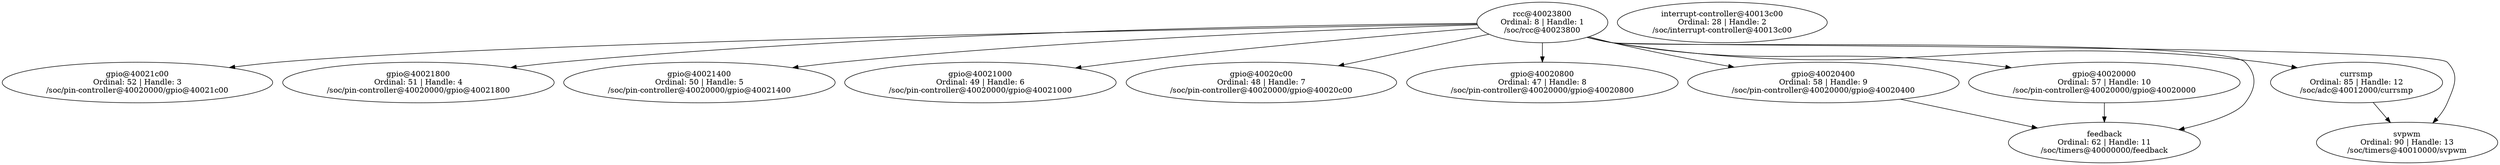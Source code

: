 // C:/Users/Jeppe/projects/spinner/spinner/spinner/build/zephyr/zephyr_pre0.elf
digraph "Device dependency graph" {
	8 [label="rcc@40023800\nOrdinal: 8 | Handle: 1\n/soc/rcc@40023800"]
	28 [label="interrupt-controller@40013c00\nOrdinal: 28 | Handle: 2\n/soc/interrupt-controller@40013c00"]
	52 [label="gpio@40021c00\nOrdinal: 52 | Handle: 3\n/soc/pin-controller@40020000/gpio@40021c00"]
	51 [label="gpio@40021800\nOrdinal: 51 | Handle: 4\n/soc/pin-controller@40020000/gpio@40021800"]
	50 [label="gpio@40021400\nOrdinal: 50 | Handle: 5\n/soc/pin-controller@40020000/gpio@40021400"]
	49 [label="gpio@40021000\nOrdinal: 49 | Handle: 6\n/soc/pin-controller@40020000/gpio@40021000"]
	48 [label="gpio@40020c00\nOrdinal: 48 | Handle: 7\n/soc/pin-controller@40020000/gpio@40020c00"]
	47 [label="gpio@40020800\nOrdinal: 47 | Handle: 8\n/soc/pin-controller@40020000/gpio@40020800"]
	58 [label="gpio@40020400\nOrdinal: 58 | Handle: 9\n/soc/pin-controller@40020000/gpio@40020400"]
	57 [label="gpio@40020000\nOrdinal: 57 | Handle: 10\n/soc/pin-controller@40020000/gpio@40020000"]
	62 [label="feedback\nOrdinal: 62 | Handle: 11\n/soc/timers@40000000/feedback"]
	85 [label="currsmp\nOrdinal: 85 | Handle: 12\n/soc/adc@40012000/currsmp"]
	90 [label="svpwm\nOrdinal: 90 | Handle: 13\n/soc/timers@40010000/svpwm"]
	8 -> 51
	8 -> 58
	8 -> 62
	8 -> 47
	8 -> 50
	8 -> 90
	8 -> 85
	8 -> 52
	8 -> 57
	8 -> 48
	8 -> 49
	58 -> 62
	57 -> 62
	85 -> 90
}

